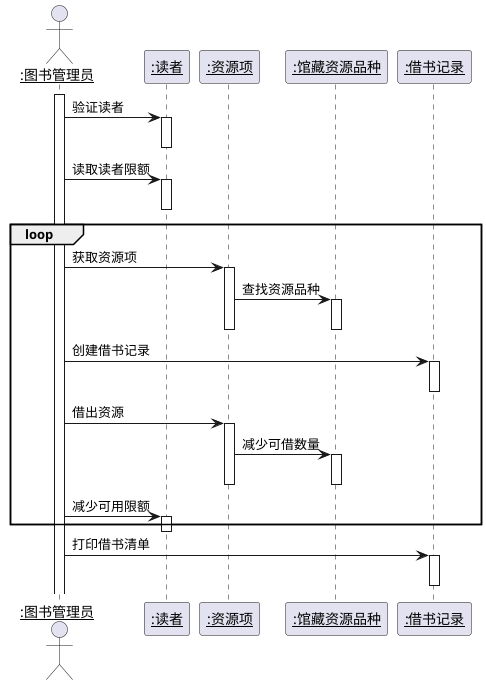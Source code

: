 @startuml
skinparam sequenceParticipant underline
actor ":图书管理员" as A
participant ":读者" as B
participant ":资源项" as C
participant ":馆藏资源品种" as D
participant ":借书记录" as E
activate A
A->B:验证读者
activate B
deactivate B
A->B:读取读者限额
activate B
deactivate B
loop
A->C:获取资源项
activate C
C->D:查找资源品种
activate D
deactivate C
deactivate D
A->E:创建借书记录
activate E
deactivate E
A->C:借出资源
activate C
C->D:减少可借数量
activate D
deactivate C
deactivate D
A->B:减少可用限额
activate B
end
deactivate B
A->E:打印借书清单
activate E
deactivate E
@enduml